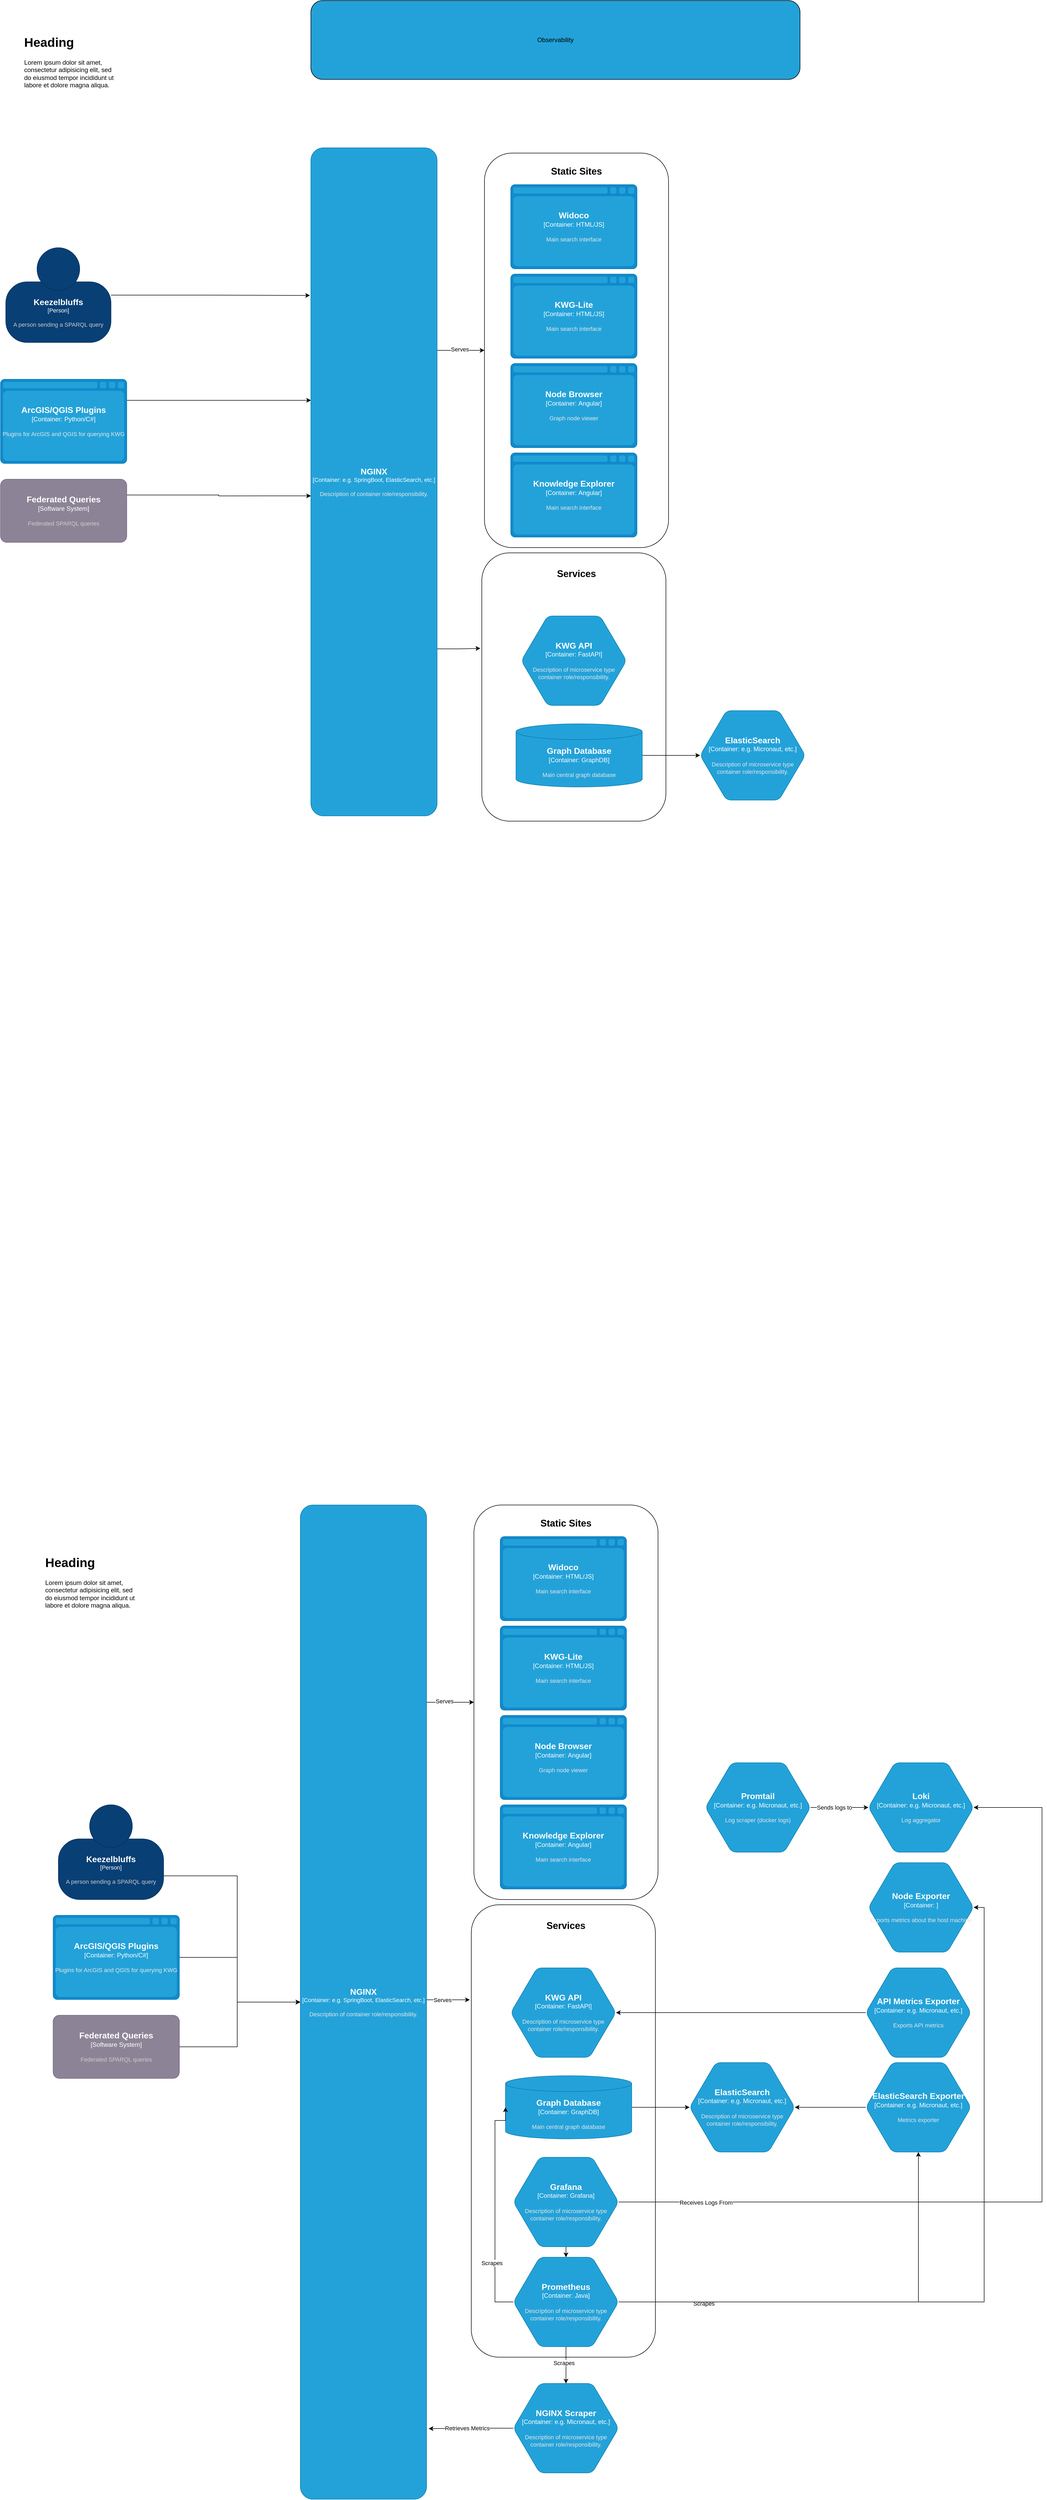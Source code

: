 <mxfile version="21.6.8" type="device">
  <diagram name="Page-1" id="OPUkF60SnhVL-nQb0_EN">
    <mxGraphModel dx="4805" dy="4138" grid="1" gridSize="10" guides="1" tooltips="1" connect="1" arrows="1" fold="1" page="1" pageScale="1" pageWidth="850" pageHeight="1100" math="0" shadow="0">
      <root>
        <mxCell id="0" />
        <mxCell id="1" parent="0" />
        <mxCell id="aphknM0xDIlrj1Ee1aa8-52" value="" style="rounded=1;whiteSpace=wrap;html=1;" parent="1" vertex="1">
          <mxGeometry x="25" y="1860" width="350" height="860" as="geometry" />
        </mxCell>
        <mxCell id="aphknM0xDIlrj1Ee1aa8-47" value="" style="rounded=1;whiteSpace=wrap;html=1;" parent="1" vertex="1">
          <mxGeometry x="30" y="1100" width="350" height="750" as="geometry" />
        </mxCell>
        <mxCell id="aphknM0xDIlrj1Ee1aa8-51" style="edgeStyle=orthogonalEdgeStyle;rounded=0;orthogonalLoop=1;jettySize=auto;html=1;exitX=1;exitY=0.5;exitDx=0;exitDy=0;exitPerimeter=0;" parent="1" source="Uv-bZiBAmTY63LAYibGB-25" target="aphknM0xDIlrj1Ee1aa8-50" edge="1">
          <mxGeometry relative="1" as="geometry" />
        </mxCell>
        <object placeholders="1" c4Type="Graph Database" c4Container="Container" c4Technology="GraphDB" c4Description="Main central graph database" label="&lt;font style=&quot;font-size: 16px&quot;&gt;&lt;b&gt;%c4Type%&lt;/b&gt;&lt;/font&gt;&lt;div&gt;[%c4Container%:&amp;nbsp;%c4Technology%]&lt;/div&gt;&lt;br&gt;&lt;div&gt;&lt;font style=&quot;font-size: 11px&quot;&gt;&lt;font color=&quot;#E6E6E6&quot;&gt;%c4Description%&lt;/font&gt;&lt;/div&gt;" id="Uv-bZiBAmTY63LAYibGB-25">
          <mxCell style="shape=cylinder3;size=15;whiteSpace=wrap;html=1;boundedLbl=1;rounded=0;labelBackgroundColor=none;fillColor=#23A2D9;fontSize=12;fontColor=#ffffff;align=center;strokeColor=#0E7DAD;metaEdit=1;points=[[0.5,0,0],[1,0.25,0],[1,0.5,0],[1,0.75,0],[0.5,1,0],[0,0.75,0],[0,0.5,0],[0,0.25,0]];resizable=0;" parent="1" vertex="1">
            <mxGeometry x="90" y="2185" width="240" height="120" as="geometry" />
          </mxCell>
        </object>
        <mxCell id="aphknM0xDIlrj1Ee1aa8-84" style="edgeStyle=orthogonalEdgeStyle;rounded=0;orthogonalLoop=1;jettySize=auto;html=1;exitX=1;exitY=0.75;exitDx=0;exitDy=0;exitPerimeter=0;" parent="1" source="Uv-bZiBAmTY63LAYibGB-40" target="aphknM0xDIlrj1Ee1aa8-42" edge="1">
          <mxGeometry relative="1" as="geometry">
            <Array as="points">
              <mxPoint x="-420" y="1805" />
              <mxPoint x="-420" y="2045" />
            </Array>
          </mxGeometry>
        </mxCell>
        <object placeholders="1" c4Name="Keezelbluffs" c4Type="Person" c4Description="A person sending a SPARQL query" label="&lt;font style=&quot;font-size: 16px&quot;&gt;&lt;b&gt;%c4Name%&lt;/b&gt;&lt;/font&gt;&lt;div&gt;[%c4Type%]&lt;/div&gt;&lt;br&gt;&lt;div&gt;&lt;font style=&quot;font-size: 11px&quot;&gt;&lt;font color=&quot;#cccccc&quot;&gt;%c4Description%&lt;/font&gt;&lt;/div&gt;" id="Uv-bZiBAmTY63LAYibGB-40">
          <mxCell style="html=1;fontSize=11;dashed=0;whiteSpace=wrap;fillColor=#083F75;strokeColor=#06315C;fontColor=#ffffff;shape=mxgraph.c4.person2;align=center;metaEdit=1;points=[[0.5,0,0],[1,0.5,0],[1,0.75,0],[0.75,1,0],[0.5,1,0],[0.25,1,0],[0,0.75,0],[0,0.5,0]];resizable=0;" parent="1" vertex="1">
            <mxGeometry x="-760" y="1670" width="200" height="180" as="geometry" />
          </mxCell>
        </object>
        <object placeholders="1" c4Type="Node Browser" c4Container="Container" c4Technology="Angular" c4Description="Graph node viewer" label="&lt;font style=&quot;font-size: 16px&quot;&gt;&lt;b&gt;%c4Type%&lt;/b&gt;&lt;/font&gt;&lt;div&gt;[%c4Container%:&amp;nbsp;%c4Technology%]&lt;/div&gt;&lt;br&gt;&lt;div&gt;&lt;font style=&quot;font-size: 11px&quot;&gt;&lt;font color=&quot;#E6E6E6&quot;&gt;%c4Description%&lt;/font&gt;&lt;/div&gt;" id="Uv-bZiBAmTY63LAYibGB-43">
          <mxCell style="shape=mxgraph.c4.webBrowserContainer2;whiteSpace=wrap;html=1;boundedLbl=1;rounded=0;labelBackgroundColor=none;strokeColor=#118ACD;fillColor=#23A2D9;strokeColor=#118ACD;strokeColor2=#0E7DAD;fontSize=12;fontColor=#ffffff;align=center;metaEdit=1;points=[[0.5,0,0],[1,0.25,0],[1,0.5,0],[1,0.75,0],[0.5,1,0],[0,0.75,0],[0,0.5,0],[0,0.25,0]];resizable=0;" parent="1" vertex="1">
            <mxGeometry x="80" y="1500" width="240" height="160" as="geometry" />
          </mxCell>
        </object>
        <object placeholders="1" c4Type="KWG API" c4Container="Container" c4Technology="FastAPI" c4Description="Description of microservice type container role/responsibility." label="&lt;font style=&quot;font-size: 16px&quot;&gt;&lt;b&gt;%c4Type%&lt;/b&gt;&lt;/font&gt;&lt;div&gt;[%c4Container%:&amp;nbsp;%c4Technology%]&lt;/div&gt;&lt;br&gt;&lt;div&gt;&lt;font style=&quot;font-size: 11px&quot;&gt;&lt;font color=&quot;#E6E6E6&quot;&gt;%c4Description%&lt;/font&gt;&lt;/div&gt;" id="Uv-bZiBAmTY63LAYibGB-45">
          <mxCell style="shape=hexagon;size=50;perimeter=hexagonPerimeter2;whiteSpace=wrap;html=1;fixedSize=1;rounded=1;labelBackgroundColor=none;fillColor=#23A2D9;fontSize=12;fontColor=#ffffff;align=center;strokeColor=#0E7DAD;metaEdit=1;points=[[0.5,0,0],[1,0.25,0],[1,0.5,0],[1,0.75,0],[0.5,1,0],[0,0.75,0],[0,0.5,0],[0,0.25,0]];resizable=0;" parent="1" vertex="1">
            <mxGeometry x="100" y="1980" width="200" height="170" as="geometry" />
          </mxCell>
        </object>
        <object placeholders="1" c4Type="Knowledge Explorer" c4Container="Container" c4Technology="Angular" c4Description="Main search interface" label="&lt;font style=&quot;font-size: 16px&quot;&gt;&lt;b&gt;%c4Type%&lt;/b&gt;&lt;/font&gt;&lt;div&gt;[%c4Container%:&amp;nbsp;%c4Technology%]&lt;/div&gt;&lt;br&gt;&lt;div&gt;&lt;font style=&quot;font-size: 11px&quot;&gt;&lt;font color=&quot;#E6E6E6&quot;&gt;%c4Description%&lt;/font&gt;&lt;/div&gt;" id="aphknM0xDIlrj1Ee1aa8-25">
          <mxCell style="shape=mxgraph.c4.webBrowserContainer2;whiteSpace=wrap;html=1;boundedLbl=1;rounded=0;labelBackgroundColor=none;strokeColor=#118ACD;fillColor=#23A2D9;strokeColor=#118ACD;strokeColor2=#0E7DAD;fontSize=12;fontColor=#ffffff;align=center;metaEdit=1;points=[[0.5,0,0],[1,0.25,0],[1,0.5,0],[1,0.75,0],[0.5,1,0],[0,0.75,0],[0,0.5,0],[0,0.25,0]];resizable=0;" parent="1" vertex="1">
            <mxGeometry x="80" y="1670" width="240" height="160" as="geometry" />
          </mxCell>
        </object>
        <mxCell id="aphknM0xDIlrj1Ee1aa8-82" style="edgeStyle=orthogonalEdgeStyle;rounded=0;orthogonalLoop=1;jettySize=auto;html=1;exitX=1;exitY=0.5;exitDx=0;exitDy=0;exitPerimeter=0;" parent="1" source="aphknM0xDIlrj1Ee1aa8-26" target="aphknM0xDIlrj1Ee1aa8-42" edge="1">
          <mxGeometry relative="1" as="geometry">
            <Array as="points">
              <mxPoint x="-420" y="1960" />
              <mxPoint x="-420" y="2045" />
            </Array>
          </mxGeometry>
        </mxCell>
        <object placeholders="1" c4Type="ArcGIS/QGIS Plugins" c4Container="Container" c4Technology="Python/C#" c4Description="Plugins for ArcGIS and QGIS for querying KWG" label="&lt;font style=&quot;font-size: 16px&quot;&gt;&lt;b&gt;%c4Type%&lt;/b&gt;&lt;/font&gt;&lt;div&gt;[%c4Container%:&amp;nbsp;%c4Technology%]&lt;/div&gt;&lt;br&gt;&lt;div&gt;&lt;font style=&quot;font-size: 11px&quot;&gt;&lt;font color=&quot;#E6E6E6&quot;&gt;%c4Description%&lt;/font&gt;&lt;/div&gt;" id="aphknM0xDIlrj1Ee1aa8-26">
          <mxCell style="shape=mxgraph.c4.webBrowserContainer2;whiteSpace=wrap;html=1;boundedLbl=1;rounded=0;labelBackgroundColor=none;strokeColor=#118ACD;fillColor=#23A2D9;strokeColor=#118ACD;strokeColor2=#0E7DAD;fontSize=12;fontColor=#ffffff;align=center;metaEdit=1;points=[[0.5,0,0],[1,0.25,0],[1,0.5,0],[1,0.75,0],[0.5,1,0],[0,0.75,0],[0,0.5,0],[0,0.25,0]];resizable=0;" parent="1" vertex="1">
            <mxGeometry x="-770" y="1880" width="240" height="160" as="geometry" />
          </mxCell>
        </object>
        <mxCell id="aphknM0xDIlrj1Ee1aa8-49" style="edgeStyle=orthogonalEdgeStyle;rounded=0;orthogonalLoop=1;jettySize=auto;html=1;exitX=1;exitY=0.25;exitDx=0;exitDy=0;exitPerimeter=0;" parent="1" source="aphknM0xDIlrj1Ee1aa8-42" target="aphknM0xDIlrj1Ee1aa8-47" edge="1">
          <mxGeometry relative="1" as="geometry">
            <Array as="points">
              <mxPoint x="-60" y="1475" />
            </Array>
          </mxGeometry>
        </mxCell>
        <mxCell id="aphknM0xDIlrj1Ee1aa8-75" value="Serves" style="edgeLabel;html=1;align=center;verticalAlign=middle;resizable=0;points=[];" parent="aphknM0xDIlrj1Ee1aa8-49" vertex="1" connectable="0">
          <mxGeometry x="0.4" y="2" relative="1" as="geometry">
            <mxPoint as="offset" />
          </mxGeometry>
        </mxCell>
        <mxCell id="aphknM0xDIlrj1Ee1aa8-74" style="edgeStyle=orthogonalEdgeStyle;rounded=0;orthogonalLoop=1;jettySize=auto;html=1;exitX=1;exitY=0.5;exitDx=0;exitDy=0;exitPerimeter=0;entryX=-0.008;entryY=0.21;entryDx=0;entryDy=0;entryPerimeter=0;" parent="1" source="aphknM0xDIlrj1Ee1aa8-42" target="aphknM0xDIlrj1Ee1aa8-52" edge="1">
          <mxGeometry relative="1" as="geometry">
            <Array as="points">
              <mxPoint x="-60" y="2041" />
            </Array>
          </mxGeometry>
        </mxCell>
        <mxCell id="aphknM0xDIlrj1Ee1aa8-76" value="Serves" style="edgeLabel;html=1;align=center;verticalAlign=middle;resizable=0;points=[];" parent="aphknM0xDIlrj1Ee1aa8-74" vertex="1" connectable="0">
          <mxGeometry x="-0.218" relative="1" as="geometry">
            <mxPoint as="offset" />
          </mxGeometry>
        </mxCell>
        <object placeholders="1" c4Name="NGINX" c4Type="Container" c4Technology="e.g. SpringBoot, ElasticSearch, etc." c4Description="Description of container role/responsibility." label="&lt;font style=&quot;font-size: 16px&quot;&gt;&lt;b&gt;%c4Name%&lt;/b&gt;&lt;/font&gt;&lt;div&gt;[%c4Type%: %c4Technology%]&lt;/div&gt;&lt;br&gt;&lt;div&gt;&lt;font style=&quot;font-size: 11px&quot;&gt;&lt;font color=&quot;#E6E6E6&quot;&gt;%c4Description%&lt;/font&gt;&lt;/div&gt;" id="aphknM0xDIlrj1Ee1aa8-42">
          <mxCell style="rounded=1;whiteSpace=wrap;html=1;fontSize=11;labelBackgroundColor=none;fillColor=#23A2D9;fontColor=#ffffff;align=center;arcSize=10;strokeColor=#0E7DAD;metaEdit=1;resizable=1;points=[[0.25,0,0],[0.5,0,0],[0.75,0,0],[1,0.25,0],[1,0.5,0],[1,0.75,0],[0.75,1,0],[0.5,1,0],[0.25,1,0],[0,0.75,0],[0,0.5,0],[0,0.25,0]];" parent="1" vertex="1">
            <mxGeometry x="-300" y="1100" width="240" height="1890" as="geometry" />
          </mxCell>
        </object>
        <object placeholders="1" c4Type="Widoco" c4Container="Container" c4Technology="HTML/JS" c4Description="Main search interface" label="&lt;font style=&quot;font-size: 16px&quot;&gt;&lt;b&gt;%c4Type%&lt;/b&gt;&lt;/font&gt;&lt;div&gt;[%c4Container%:&amp;nbsp;%c4Technology%]&lt;/div&gt;&lt;br&gt;&lt;div&gt;&lt;font style=&quot;font-size: 11px&quot;&gt;&lt;font color=&quot;#E6E6E6&quot;&gt;%c4Description%&lt;/font&gt;&lt;/div&gt;" id="aphknM0xDIlrj1Ee1aa8-43">
          <mxCell style="shape=mxgraph.c4.webBrowserContainer2;whiteSpace=wrap;html=1;boundedLbl=1;rounded=0;labelBackgroundColor=none;strokeColor=#118ACD;fillColor=#23A2D9;strokeColor=#118ACD;strokeColor2=#0E7DAD;fontSize=12;fontColor=#ffffff;align=center;metaEdit=1;points=[[0.5,0,0],[1,0.25,0],[1,0.5,0],[1,0.75,0],[0.5,1,0],[0,0.75,0],[0,0.5,0],[0,0.25,0]];resizable=0;" parent="1" vertex="1">
            <mxGeometry x="80" y="1160" width="240" height="160" as="geometry" />
          </mxCell>
        </object>
        <object placeholders="1" c4Type="KWG-Lite" c4Container="Container" c4Technology="HTML/JS" c4Description="Main search interface" label="&lt;font style=&quot;font-size: 16px&quot;&gt;&lt;b&gt;%c4Type%&lt;/b&gt;&lt;/font&gt;&lt;div&gt;[%c4Container%:&amp;nbsp;%c4Technology%]&lt;/div&gt;&lt;br&gt;&lt;div&gt;&lt;font style=&quot;font-size: 11px&quot;&gt;&lt;font color=&quot;#E6E6E6&quot;&gt;%c4Description%&lt;/font&gt;&lt;/div&gt;" id="aphknM0xDIlrj1Ee1aa8-44">
          <mxCell style="shape=mxgraph.c4.webBrowserContainer2;whiteSpace=wrap;html=1;boundedLbl=1;rounded=0;labelBackgroundColor=none;strokeColor=#118ACD;fillColor=#23A2D9;strokeColor=#118ACD;strokeColor2=#0E7DAD;fontSize=12;fontColor=#ffffff;align=center;metaEdit=1;points=[[0.5,0,0],[1,0.25,0],[1,0.5,0],[1,0.75,0],[0.5,1,0],[0,0.75,0],[0,0.5,0],[0,0.25,0]];resizable=0;" parent="1" vertex="1">
            <mxGeometry x="80" y="1330" width="240" height="160" as="geometry" />
          </mxCell>
        </object>
        <mxCell id="aphknM0xDIlrj1Ee1aa8-54" style="edgeStyle=orthogonalEdgeStyle;rounded=0;orthogonalLoop=1;jettySize=auto;html=1;exitX=0.5;exitY=1;exitDx=0;exitDy=0;exitPerimeter=0;entryX=0.5;entryY=0;entryDx=0;entryDy=0;entryPerimeter=0;" parent="1" source="aphknM0xDIlrj1Ee1aa8-45" target="aphknM0xDIlrj1Ee1aa8-46" edge="1">
          <mxGeometry relative="1" as="geometry" />
        </mxCell>
        <mxCell id="aphknM0xDIlrj1Ee1aa8-68" style="edgeStyle=orthogonalEdgeStyle;rounded=0;orthogonalLoop=1;jettySize=auto;html=1;exitX=1;exitY=0.5;exitDx=0;exitDy=0;exitPerimeter=0;entryX=1;entryY=0.5;entryDx=0;entryDy=0;entryPerimeter=0;" parent="1" source="aphknM0xDIlrj1Ee1aa8-45" target="aphknM0xDIlrj1Ee1aa8-60" edge="1">
          <mxGeometry relative="1" as="geometry">
            <Array as="points">
              <mxPoint x="1110" y="2425" />
              <mxPoint x="1110" y="1675" />
            </Array>
          </mxGeometry>
        </mxCell>
        <mxCell id="aphknM0xDIlrj1Ee1aa8-72" value="Receives Logs From" style="edgeLabel;html=1;align=center;verticalAlign=middle;resizable=0;points=[];" parent="aphknM0xDIlrj1Ee1aa8-68" vertex="1" connectable="0">
          <mxGeometry x="-0.803" y="-1" relative="1" as="geometry">
            <mxPoint as="offset" />
          </mxGeometry>
        </mxCell>
        <object placeholders="1" c4Type="Grafana" c4Container="Container" c4Technology="Grafana" c4Description="Description of microservice type container role/responsibility." label="&lt;font style=&quot;font-size: 16px&quot;&gt;&lt;b&gt;%c4Type%&lt;/b&gt;&lt;/font&gt;&lt;div&gt;[%c4Container%:&amp;nbsp;%c4Technology%]&lt;/div&gt;&lt;br&gt;&lt;div&gt;&lt;font style=&quot;font-size: 11px&quot;&gt;&lt;font color=&quot;#E6E6E6&quot;&gt;%c4Description%&lt;/font&gt;&lt;/div&gt;" id="aphknM0xDIlrj1Ee1aa8-45">
          <mxCell style="shape=hexagon;size=50;perimeter=hexagonPerimeter2;whiteSpace=wrap;html=1;fixedSize=1;rounded=1;labelBackgroundColor=none;fillColor=#23A2D9;fontSize=12;fontColor=#ffffff;align=center;strokeColor=#0E7DAD;metaEdit=1;points=[[0.5,0,0],[1,0.25,0],[1,0.5,0],[1,0.75,0],[0.5,1,0],[0,0.75,0],[0,0.5,0],[0,0.25,0]];resizable=0;" parent="1" vertex="1">
            <mxGeometry x="105" y="2340" width="200" height="170" as="geometry" />
          </mxCell>
        </object>
        <mxCell id="aphknM0xDIlrj1Ee1aa8-56" style="edgeStyle=orthogonalEdgeStyle;rounded=0;orthogonalLoop=1;jettySize=auto;html=1;exitX=0;exitY=0.5;exitDx=0;exitDy=0;exitPerimeter=0;entryX=0;entryY=0.5;entryDx=0;entryDy=0;entryPerimeter=0;" parent="1" source="aphknM0xDIlrj1Ee1aa8-46" target="Uv-bZiBAmTY63LAYibGB-25" edge="1">
          <mxGeometry relative="1" as="geometry">
            <Array as="points">
              <mxPoint x="70" y="2615" />
              <mxPoint x="70" y="2270" />
            </Array>
          </mxGeometry>
        </mxCell>
        <mxCell id="aphknM0xDIlrj1Ee1aa8-71" value="Scrapes" style="edgeLabel;html=1;align=center;verticalAlign=middle;resizable=0;points=[];" parent="aphknM0xDIlrj1Ee1aa8-56" vertex="1" connectable="0">
          <mxGeometry x="-0.488" y="6" relative="1" as="geometry">
            <mxPoint as="offset" />
          </mxGeometry>
        </mxCell>
        <mxCell id="aphknM0xDIlrj1Ee1aa8-59" style="edgeStyle=orthogonalEdgeStyle;rounded=0;orthogonalLoop=1;jettySize=auto;html=1;exitX=1;exitY=0.5;exitDx=0;exitDy=0;exitPerimeter=0;" parent="1" source="aphknM0xDIlrj1Ee1aa8-46" target="aphknM0xDIlrj1Ee1aa8-57" edge="1">
          <mxGeometry relative="1" as="geometry" />
        </mxCell>
        <mxCell id="aphknM0xDIlrj1Ee1aa8-70" value="Scrapes" style="edgeLabel;html=1;align=center;verticalAlign=middle;resizable=0;points=[];" parent="aphknM0xDIlrj1Ee1aa8-59" vertex="1" connectable="0">
          <mxGeometry x="-0.621" y="-3" relative="1" as="geometry">
            <mxPoint as="offset" />
          </mxGeometry>
        </mxCell>
        <mxCell id="aphknM0xDIlrj1Ee1aa8-64" style="edgeStyle=orthogonalEdgeStyle;rounded=0;orthogonalLoop=1;jettySize=auto;html=1;exitX=0.5;exitY=1;exitDx=0;exitDy=0;exitPerimeter=0;" parent="1" source="aphknM0xDIlrj1Ee1aa8-46" target="aphknM0xDIlrj1Ee1aa8-61" edge="1">
          <mxGeometry relative="1" as="geometry" />
        </mxCell>
        <mxCell id="aphknM0xDIlrj1Ee1aa8-69" value="Scrapes" style="edgeLabel;html=1;align=center;verticalAlign=middle;resizable=0;points=[];" parent="aphknM0xDIlrj1Ee1aa8-64" vertex="1" connectable="0">
          <mxGeometry x="-0.131" y="-4" relative="1" as="geometry">
            <mxPoint as="offset" />
          </mxGeometry>
        </mxCell>
        <mxCell id="aphknM0xDIlrj1Ee1aa8-73" style="edgeStyle=orthogonalEdgeStyle;rounded=0;orthogonalLoop=1;jettySize=auto;html=1;exitX=1;exitY=0.5;exitDx=0;exitDy=0;exitPerimeter=0;entryX=1;entryY=0.5;entryDx=0;entryDy=0;entryPerimeter=0;" parent="1" source="aphknM0xDIlrj1Ee1aa8-46" target="aphknM0xDIlrj1Ee1aa8-67" edge="1">
          <mxGeometry relative="1" as="geometry" />
        </mxCell>
        <object placeholders="1" c4Type="Prometheus" c4Container="Container" c4Technology="Java" c4Description="Description of microservice type container role/responsibility." label="&lt;font style=&quot;font-size: 16px&quot;&gt;&lt;b&gt;%c4Type%&lt;/b&gt;&lt;/font&gt;&lt;div&gt;[%c4Container%:&amp;nbsp;%c4Technology%]&lt;/div&gt;&lt;br&gt;&lt;div&gt;&lt;font style=&quot;font-size: 11px&quot;&gt;&lt;font color=&quot;#E6E6E6&quot;&gt;%c4Description%&lt;/font&gt;&lt;/div&gt;" id="aphknM0xDIlrj1Ee1aa8-46">
          <mxCell style="shape=hexagon;size=50;perimeter=hexagonPerimeter2;whiteSpace=wrap;html=1;fixedSize=1;rounded=1;labelBackgroundColor=none;fillColor=#23A2D9;fontSize=12;fontColor=#ffffff;align=center;strokeColor=#0E7DAD;metaEdit=1;points=[[0.5,0,0],[1,0.25,0],[1,0.5,0],[1,0.75,0],[0.5,1,0],[0,0.75,0],[0,0.5,0],[0,0.25,0]];resizable=0;" parent="1" vertex="1">
            <mxGeometry x="105" y="2530" width="200" height="170" as="geometry" />
          </mxCell>
        </object>
        <mxCell id="aphknM0xDIlrj1Ee1aa8-48" value="&lt;font style=&quot;font-size: 18px;&quot;&gt;Static Sites&lt;/font&gt;" style="text;html=1;strokeColor=none;fillColor=none;align=center;verticalAlign=middle;whiteSpace=wrap;rounded=0;fontStyle=1" parent="1" vertex="1">
          <mxGeometry x="145" y="1120" width="120" height="30" as="geometry" />
        </mxCell>
        <object placeholders="1" c4Type="ElasticSearch" c4Container="Container" c4Technology="e.g. Micronaut, etc." c4Description="Description of microservice type container role/responsibility." label="&lt;font style=&quot;font-size: 16px&quot;&gt;&lt;b&gt;%c4Type%&lt;/b&gt;&lt;/font&gt;&lt;div&gt;[%c4Container%:&amp;nbsp;%c4Technology%]&lt;/div&gt;&lt;br&gt;&lt;div&gt;&lt;font style=&quot;font-size: 11px&quot;&gt;&lt;font color=&quot;#E6E6E6&quot;&gt;%c4Description%&lt;/font&gt;&lt;/div&gt;" id="aphknM0xDIlrj1Ee1aa8-50">
          <mxCell style="shape=hexagon;size=50;perimeter=hexagonPerimeter2;whiteSpace=wrap;html=1;fixedSize=1;rounded=1;labelBackgroundColor=none;fillColor=#23A2D9;fontSize=12;fontColor=#ffffff;align=center;strokeColor=#0E7DAD;metaEdit=1;points=[[0.5,0,0],[1,0.25,0],[1,0.5,0],[1,0.75,0],[0.5,1,0],[0,0.75,0],[0,0.5,0],[0,0.25,0]];resizable=0;" parent="1" vertex="1">
            <mxGeometry x="440" y="2160" width="200" height="170" as="geometry" />
          </mxCell>
        </object>
        <mxCell id="aphknM0xDIlrj1Ee1aa8-53" value="&lt;font style=&quot;font-size: 18px;&quot;&gt;Services&lt;/font&gt;" style="text;html=1;strokeColor=none;fillColor=none;align=center;verticalAlign=middle;whiteSpace=wrap;rounded=0;fontStyle=1" parent="1" vertex="1">
          <mxGeometry x="145" y="1885" width="120" height="30" as="geometry" />
        </mxCell>
        <mxCell id="aphknM0xDIlrj1Ee1aa8-58" style="edgeStyle=orthogonalEdgeStyle;rounded=0;orthogonalLoop=1;jettySize=auto;html=1;exitX=0;exitY=0.5;exitDx=0;exitDy=0;exitPerimeter=0;entryX=1;entryY=0.5;entryDx=0;entryDy=0;entryPerimeter=0;" parent="1" source="aphknM0xDIlrj1Ee1aa8-57" target="aphknM0xDIlrj1Ee1aa8-50" edge="1">
          <mxGeometry relative="1" as="geometry" />
        </mxCell>
        <object placeholders="1" c4Type="ElasticSearch Exporter" c4Container="Container" c4Technology="e.g. Micronaut, etc." c4Description="Metrics exporter" label="&lt;font style=&quot;font-size: 16px&quot;&gt;&lt;b&gt;%c4Type%&lt;/b&gt;&lt;/font&gt;&lt;div&gt;[%c4Container%:&amp;nbsp;%c4Technology%]&lt;/div&gt;&lt;br&gt;&lt;div&gt;&lt;font style=&quot;font-size: 11px&quot;&gt;&lt;font color=&quot;#E6E6E6&quot;&gt;%c4Description%&lt;/font&gt;&lt;/div&gt;" id="aphknM0xDIlrj1Ee1aa8-57">
          <mxCell style="shape=hexagon;size=50;perimeter=hexagonPerimeter2;whiteSpace=wrap;html=1;fixedSize=1;rounded=1;labelBackgroundColor=none;fillColor=#23A2D9;fontSize=12;fontColor=#ffffff;align=center;strokeColor=#0E7DAD;metaEdit=1;points=[[0.5,0,0],[1,0.25,0],[1,0.5,0],[1,0.75,0],[0.5,1,0],[0,0.75,0],[0,0.5,0],[0,0.25,0]];resizable=0;" parent="1" vertex="1">
            <mxGeometry x="775" y="2160" width="200" height="170" as="geometry" />
          </mxCell>
        </object>
        <object placeholders="1" c4Type="Loki" c4Container="Container" c4Technology="e.g. Micronaut, etc." c4Description="Log aggregator" label="&lt;font style=&quot;font-size: 16px&quot;&gt;&lt;b&gt;%c4Type%&lt;/b&gt;&lt;/font&gt;&lt;div&gt;[%c4Container%:&amp;nbsp;%c4Technology%]&lt;/div&gt;&lt;br&gt;&lt;div&gt;&lt;font style=&quot;font-size: 11px&quot;&gt;&lt;font color=&quot;#E6E6E6&quot;&gt;%c4Description%&lt;/font&gt;&lt;/div&gt;" id="aphknM0xDIlrj1Ee1aa8-60">
          <mxCell style="shape=hexagon;size=50;perimeter=hexagonPerimeter2;whiteSpace=wrap;html=1;fixedSize=1;rounded=1;labelBackgroundColor=none;fillColor=#23A2D9;fontSize=12;fontColor=#ffffff;align=center;strokeColor=#0E7DAD;metaEdit=1;points=[[0.5,0,0],[1,0.25,0],[1,0.5,0],[1,0.75,0],[0.5,1,0],[0,0.75,0],[0,0.5,0],[0,0.25,0]];resizable=0;" parent="1" vertex="1">
            <mxGeometry x="780" y="1590" width="200" height="170" as="geometry" />
          </mxCell>
        </object>
        <mxCell id="aphknM0xDIlrj1Ee1aa8-62" style="edgeStyle=orthogonalEdgeStyle;rounded=0;orthogonalLoop=1;jettySize=auto;html=1;exitX=0;exitY=0.5;exitDx=0;exitDy=0;exitPerimeter=0;entryX=1.016;entryY=0.929;entryDx=0;entryDy=0;entryPerimeter=0;" parent="1" source="aphknM0xDIlrj1Ee1aa8-61" target="aphknM0xDIlrj1Ee1aa8-42" edge="1">
          <mxGeometry relative="1" as="geometry" />
        </mxCell>
        <mxCell id="aphknM0xDIlrj1Ee1aa8-63" value="Retrieves Metrics" style="edgeLabel;html=1;align=center;verticalAlign=middle;resizable=0;points=[];" parent="aphknM0xDIlrj1Ee1aa8-62" vertex="1" connectable="0">
          <mxGeometry x="0.382" y="1" relative="1" as="geometry">
            <mxPoint x="23" y="-2" as="offset" />
          </mxGeometry>
        </mxCell>
        <object placeholders="1" c4Type="NGINX Scraper" c4Container="Container" c4Technology="e.g. Micronaut, etc." c4Description="Description of microservice type container role/responsibility." label="&lt;font style=&quot;font-size: 16px&quot;&gt;&lt;b&gt;%c4Type%&lt;/b&gt;&lt;/font&gt;&lt;div&gt;[%c4Container%:&amp;nbsp;%c4Technology%]&lt;/div&gt;&lt;br&gt;&lt;div&gt;&lt;font style=&quot;font-size: 11px&quot;&gt;&lt;font color=&quot;#E6E6E6&quot;&gt;%c4Description%&lt;/font&gt;&lt;/div&gt;" id="aphknM0xDIlrj1Ee1aa8-61">
          <mxCell style="shape=hexagon;size=50;perimeter=hexagonPerimeter2;whiteSpace=wrap;html=1;fixedSize=1;rounded=1;labelBackgroundColor=none;fillColor=#23A2D9;fontSize=12;fontColor=#ffffff;align=center;strokeColor=#0E7DAD;metaEdit=1;points=[[0.5,0,0],[1,0.25,0],[1,0.5,0],[1,0.75,0],[0.5,1,0],[0,0.75,0],[0,0.5,0],[0,0.25,0]];resizable=0;" parent="1" vertex="1">
            <mxGeometry x="105" y="2770" width="200" height="170" as="geometry" />
          </mxCell>
        </object>
        <mxCell id="aphknM0xDIlrj1Ee1aa8-66" style="edgeStyle=orthogonalEdgeStyle;rounded=0;orthogonalLoop=1;jettySize=auto;html=1;exitX=0;exitY=0.5;exitDx=0;exitDy=0;exitPerimeter=0;" parent="1" source="aphknM0xDIlrj1Ee1aa8-65" target="Uv-bZiBAmTY63LAYibGB-45" edge="1">
          <mxGeometry relative="1" as="geometry" />
        </mxCell>
        <object placeholders="1" c4Type="API Metrics Exporter" c4Container="Container" c4Technology="e.g. Micronaut, etc." c4Description="Exports API metrics" label="&lt;font style=&quot;font-size: 16px&quot;&gt;&lt;b&gt;%c4Type%&lt;/b&gt;&lt;/font&gt;&lt;div&gt;[%c4Container%:&amp;nbsp;%c4Technology%]&lt;/div&gt;&lt;br&gt;&lt;div&gt;&lt;font style=&quot;font-size: 11px&quot;&gt;&lt;font color=&quot;#E6E6E6&quot;&gt;%c4Description%&lt;/font&gt;&lt;/div&gt;" id="aphknM0xDIlrj1Ee1aa8-65">
          <mxCell style="shape=hexagon;size=50;perimeter=hexagonPerimeter2;whiteSpace=wrap;html=1;fixedSize=1;rounded=1;labelBackgroundColor=none;fillColor=#23A2D9;fontSize=12;fontColor=#ffffff;align=center;strokeColor=#0E7DAD;metaEdit=1;points=[[0.5,0,0],[1,0.25,0],[1,0.5,0],[1,0.75,0],[0.5,1,0],[0,0.75,0],[0,0.5,0],[0,0.25,0]];resizable=0;" parent="1" vertex="1">
            <mxGeometry x="775" y="1980" width="200" height="170" as="geometry" />
          </mxCell>
        </object>
        <object placeholders="1" c4Type="Node Exporter" c4Container="Container" c4Technology="" c4Description="Exports metrics about the host machine" label="&lt;font style=&quot;font-size: 16px&quot;&gt;&lt;b&gt;%c4Type%&lt;/b&gt;&lt;/font&gt;&lt;div&gt;[%c4Container%:&amp;nbsp;%c4Technology%]&lt;/div&gt;&lt;br&gt;&lt;div&gt;&lt;font style=&quot;font-size: 11px&quot;&gt;&lt;font color=&quot;#E6E6E6&quot;&gt;%c4Description%&lt;/font&gt;&lt;/div&gt;" id="aphknM0xDIlrj1Ee1aa8-67">
          <mxCell style="shape=hexagon;size=50;perimeter=hexagonPerimeter2;whiteSpace=wrap;html=1;fixedSize=1;rounded=1;labelBackgroundColor=none;fillColor=#23A2D9;fontSize=12;fontColor=#ffffff;align=center;strokeColor=#0E7DAD;metaEdit=1;points=[[0.5,0,0],[1,0.25,0],[1,0.5,0],[1,0.75,0],[0.5,1,0],[0,0.75,0],[0,0.5,0],[0,0.25,0]];resizable=0;" parent="1" vertex="1">
            <mxGeometry x="780" y="1780" width="200" height="170" as="geometry" />
          </mxCell>
        </object>
        <mxCell id="aphknM0xDIlrj1Ee1aa8-78" style="edgeStyle=orthogonalEdgeStyle;rounded=0;orthogonalLoop=1;jettySize=auto;html=1;exitX=1;exitY=0.5;exitDx=0;exitDy=0;exitPerimeter=0;" parent="1" source="aphknM0xDIlrj1Ee1aa8-77" target="aphknM0xDIlrj1Ee1aa8-60" edge="1">
          <mxGeometry relative="1" as="geometry" />
        </mxCell>
        <mxCell id="aphknM0xDIlrj1Ee1aa8-79" value="Sends logs to" style="edgeLabel;html=1;align=center;verticalAlign=middle;resizable=0;points=[];" parent="aphknM0xDIlrj1Ee1aa8-78" vertex="1" connectable="0">
          <mxGeometry x="-0.452" y="-1" relative="1" as="geometry">
            <mxPoint x="15" y="-1" as="offset" />
          </mxGeometry>
        </mxCell>
        <object placeholders="1" c4Type="Promtail" c4Container="Container" c4Technology="e.g. Micronaut, etc." c4Description="Log scraper (docker logs)" label="&lt;font style=&quot;font-size: 16px&quot;&gt;&lt;b&gt;%c4Type%&lt;/b&gt;&lt;/font&gt;&lt;div&gt;[%c4Container%:&amp;nbsp;%c4Technology%]&lt;/div&gt;&lt;br&gt;&lt;div&gt;&lt;font style=&quot;font-size: 11px&quot;&gt;&lt;font color=&quot;#E6E6E6&quot;&gt;%c4Description%&lt;/font&gt;&lt;/div&gt;" id="aphknM0xDIlrj1Ee1aa8-77">
          <mxCell style="shape=hexagon;size=50;perimeter=hexagonPerimeter2;whiteSpace=wrap;html=1;fixedSize=1;rounded=1;labelBackgroundColor=none;fillColor=#23A2D9;fontSize=12;fontColor=#ffffff;align=center;strokeColor=#0E7DAD;metaEdit=1;points=[[0.5,0,0],[1,0.25,0],[1,0.5,0],[1,0.75,0],[0.5,1,0],[0,0.75,0],[0,0.5,0],[0,0.25,0]];resizable=0;" parent="1" vertex="1">
            <mxGeometry x="470" y="1590" width="200" height="170" as="geometry" />
          </mxCell>
        </object>
        <mxCell id="aphknM0xDIlrj1Ee1aa8-81" style="edgeStyle=orthogonalEdgeStyle;rounded=0;orthogonalLoop=1;jettySize=auto;html=1;exitX=1;exitY=0.5;exitDx=0;exitDy=0;exitPerimeter=0;" parent="1" source="aphknM0xDIlrj1Ee1aa8-80" target="aphknM0xDIlrj1Ee1aa8-42" edge="1">
          <mxGeometry relative="1" as="geometry">
            <Array as="points">
              <mxPoint x="-420" y="2130" />
              <mxPoint x="-420" y="2045" />
            </Array>
          </mxGeometry>
        </mxCell>
        <object placeholders="1" c4Name="Federated Queries" c4Type="Software System" c4Description="Federated SPARQL queries" label="&lt;font style=&quot;font-size: 16px&quot;&gt;&lt;b&gt;%c4Name%&lt;/b&gt;&lt;/font&gt;&lt;div&gt;[%c4Type%]&lt;/div&gt;&lt;br&gt;&lt;div&gt;&lt;font style=&quot;font-size: 11px&quot;&gt;&lt;font color=&quot;#cccccc&quot;&gt;%c4Description%&lt;/font&gt;&lt;/div&gt;" id="aphknM0xDIlrj1Ee1aa8-80">
          <mxCell style="rounded=1;whiteSpace=wrap;html=1;labelBackgroundColor=none;fillColor=#8C8496;fontColor=#ffffff;align=center;arcSize=10;strokeColor=#736782;metaEdit=1;resizable=0;points=[[0.25,0,0],[0.5,0,0],[0.75,0,0],[1,0.25,0],[1,0.5,0],[1,0.75,0],[0.75,1,0],[0.5,1,0],[0.25,1,0],[0,0.75,0],[0,0.5,0],[0,0.25,0]];" parent="1" vertex="1">
            <mxGeometry x="-770" y="2070" width="240" height="120" as="geometry" />
          </mxCell>
        </object>
        <mxCell id="c0Rzv0VzRdYHW8hoyaXf-1" value="" style="rounded=1;whiteSpace=wrap;html=1;" vertex="1" parent="1">
          <mxGeometry x="45" y="-710" width="350" height="510" as="geometry" />
        </mxCell>
        <mxCell id="c0Rzv0VzRdYHW8hoyaXf-2" value="" style="rounded=1;whiteSpace=wrap;html=1;" vertex="1" parent="1">
          <mxGeometry x="50" y="-1470" width="350" height="750" as="geometry" />
        </mxCell>
        <mxCell id="c0Rzv0VzRdYHW8hoyaXf-3" style="edgeStyle=orthogonalEdgeStyle;rounded=0;orthogonalLoop=1;jettySize=auto;html=1;exitX=1;exitY=0.5;exitDx=0;exitDy=0;exitPerimeter=0;" edge="1" parent="1" source="c0Rzv0VzRdYHW8hoyaXf-4" target="c0Rzv0VzRdYHW8hoyaXf-32">
          <mxGeometry relative="1" as="geometry" />
        </mxCell>
        <object placeholders="1" c4Type="Graph Database" c4Container="Container" c4Technology="GraphDB" c4Description="Main central graph database" label="&lt;font style=&quot;font-size: 16px&quot;&gt;&lt;b&gt;%c4Type%&lt;/b&gt;&lt;/font&gt;&lt;div&gt;[%c4Container%:&amp;nbsp;%c4Technology%]&lt;/div&gt;&lt;br&gt;&lt;div&gt;&lt;font style=&quot;font-size: 11px&quot;&gt;&lt;font color=&quot;#E6E6E6&quot;&gt;%c4Description%&lt;/font&gt;&lt;/div&gt;" id="c0Rzv0VzRdYHW8hoyaXf-4">
          <mxCell style="shape=cylinder3;size=15;whiteSpace=wrap;html=1;boundedLbl=1;rounded=0;labelBackgroundColor=none;fillColor=#23A2D9;fontSize=12;fontColor=#ffffff;align=center;strokeColor=#0E7DAD;metaEdit=1;points=[[0.5,0,0],[1,0.25,0],[1,0.5,0],[1,0.75,0],[0.5,1,0],[0,0.75,0],[0,0.5,0],[0,0.25,0]];resizable=0;" vertex="1" parent="1">
            <mxGeometry x="110" y="-385" width="240" height="120" as="geometry" />
          </mxCell>
        </object>
        <mxCell id="c0Rzv0VzRdYHW8hoyaXf-52" style="edgeStyle=orthogonalEdgeStyle;rounded=0;orthogonalLoop=1;jettySize=auto;html=1;exitX=1;exitY=0.5;exitDx=0;exitDy=0;exitPerimeter=0;entryX=-0.007;entryY=0.221;entryDx=0;entryDy=0;entryPerimeter=0;" edge="1" parent="1" source="c0Rzv0VzRdYHW8hoyaXf-6" target="c0Rzv0VzRdYHW8hoyaXf-16">
          <mxGeometry relative="1" as="geometry" />
        </mxCell>
        <object placeholders="1" c4Name="Keezelbluffs" c4Type="Person" c4Description="A person sending a SPARQL query" label="&lt;font style=&quot;font-size: 16px&quot;&gt;&lt;b&gt;%c4Name%&lt;/b&gt;&lt;/font&gt;&lt;div&gt;[%c4Type%]&lt;/div&gt;&lt;br&gt;&lt;div&gt;&lt;font style=&quot;font-size: 11px&quot;&gt;&lt;font color=&quot;#cccccc&quot;&gt;%c4Description%&lt;/font&gt;&lt;/div&gt;" id="c0Rzv0VzRdYHW8hoyaXf-6">
          <mxCell style="html=1;fontSize=11;dashed=0;whiteSpace=wrap;fillColor=#083F75;strokeColor=#06315C;fontColor=#ffffff;shape=mxgraph.c4.person2;align=center;metaEdit=1;points=[[0.5,0,0],[1,0.5,0],[1,0.75,0],[0.75,1,0],[0.5,1,0],[0.25,1,0],[0,0.75,0],[0,0.5,0]];resizable=0;" vertex="1" parent="1">
            <mxGeometry x="-860" y="-1290" width="200" height="180" as="geometry" />
          </mxCell>
        </object>
        <object placeholders="1" c4Type="Node Browser" c4Container="Container" c4Technology="Angular" c4Description="Graph node viewer" label="&lt;font style=&quot;font-size: 16px&quot;&gt;&lt;b&gt;%c4Type%&lt;/b&gt;&lt;/font&gt;&lt;div&gt;[%c4Container%:&amp;nbsp;%c4Technology%]&lt;/div&gt;&lt;br&gt;&lt;div&gt;&lt;font style=&quot;font-size: 11px&quot;&gt;&lt;font color=&quot;#E6E6E6&quot;&gt;%c4Description%&lt;/font&gt;&lt;/div&gt;" id="c0Rzv0VzRdYHW8hoyaXf-7">
          <mxCell style="shape=mxgraph.c4.webBrowserContainer2;whiteSpace=wrap;html=1;boundedLbl=1;rounded=0;labelBackgroundColor=none;strokeColor=#118ACD;fillColor=#23A2D9;strokeColor=#118ACD;strokeColor2=#0E7DAD;fontSize=12;fontColor=#ffffff;align=center;metaEdit=1;points=[[0.5,0,0],[1,0.25,0],[1,0.5,0],[1,0.75,0],[0.5,1,0],[0,0.75,0],[0,0.5,0],[0,0.25,0]];resizable=0;" vertex="1" parent="1">
            <mxGeometry x="100" y="-1070" width="240" height="160" as="geometry" />
          </mxCell>
        </object>
        <object placeholders="1" c4Type="KWG API" c4Container="Container" c4Technology="FastAPI" c4Description="Description of microservice type container role/responsibility." label="&lt;font style=&quot;font-size: 16px&quot;&gt;&lt;b&gt;%c4Type%&lt;/b&gt;&lt;/font&gt;&lt;div&gt;[%c4Container%:&amp;nbsp;%c4Technology%]&lt;/div&gt;&lt;br&gt;&lt;div&gt;&lt;font style=&quot;font-size: 11px&quot;&gt;&lt;font color=&quot;#E6E6E6&quot;&gt;%c4Description%&lt;/font&gt;&lt;/div&gt;" id="c0Rzv0VzRdYHW8hoyaXf-8">
          <mxCell style="shape=hexagon;size=50;perimeter=hexagonPerimeter2;whiteSpace=wrap;html=1;fixedSize=1;rounded=1;labelBackgroundColor=none;fillColor=#23A2D9;fontSize=12;fontColor=#ffffff;align=center;strokeColor=#0E7DAD;metaEdit=1;points=[[0.5,0,0],[1,0.25,0],[1,0.5,0],[1,0.75,0],[0.5,1,0],[0,0.75,0],[0,0.5,0],[0,0.25,0]];resizable=0;" vertex="1" parent="1">
            <mxGeometry x="120" y="-590" width="200" height="170" as="geometry" />
          </mxCell>
        </object>
        <object placeholders="1" c4Type="Knowledge Explorer" c4Container="Container" c4Technology="Angular" c4Description="Main search interface" label="&lt;font style=&quot;font-size: 16px&quot;&gt;&lt;b&gt;%c4Type%&lt;/b&gt;&lt;/font&gt;&lt;div&gt;[%c4Container%:&amp;nbsp;%c4Technology%]&lt;/div&gt;&lt;br&gt;&lt;div&gt;&lt;font style=&quot;font-size: 11px&quot;&gt;&lt;font color=&quot;#E6E6E6&quot;&gt;%c4Description%&lt;/font&gt;&lt;/div&gt;" id="c0Rzv0VzRdYHW8hoyaXf-9">
          <mxCell style="shape=mxgraph.c4.webBrowserContainer2;whiteSpace=wrap;html=1;boundedLbl=1;rounded=0;labelBackgroundColor=none;strokeColor=#118ACD;fillColor=#23A2D9;strokeColor=#118ACD;strokeColor2=#0E7DAD;fontSize=12;fontColor=#ffffff;align=center;metaEdit=1;points=[[0.5,0,0],[1,0.25,0],[1,0.5,0],[1,0.75,0],[0.5,1,0],[0,0.75,0],[0,0.5,0],[0,0.25,0]];resizable=0;" vertex="1" parent="1">
            <mxGeometry x="100" y="-900" width="240" height="160" as="geometry" />
          </mxCell>
        </object>
        <mxCell id="c0Rzv0VzRdYHW8hoyaXf-53" style="edgeStyle=orthogonalEdgeStyle;rounded=0;orthogonalLoop=1;jettySize=auto;html=1;exitX=1;exitY=0.25;exitDx=0;exitDy=0;exitPerimeter=0;entryX=0.001;entryY=0.378;entryDx=0;entryDy=0;entryPerimeter=0;" edge="1" parent="1" source="c0Rzv0VzRdYHW8hoyaXf-11" target="c0Rzv0VzRdYHW8hoyaXf-16">
          <mxGeometry relative="1" as="geometry" />
        </mxCell>
        <object placeholders="1" c4Type="ArcGIS/QGIS Plugins" c4Container="Container" c4Technology="Python/C#" c4Description="Plugins for ArcGIS and QGIS for querying KWG" label="&lt;font style=&quot;font-size: 16px&quot;&gt;&lt;b&gt;%c4Type%&lt;/b&gt;&lt;/font&gt;&lt;div&gt;[%c4Container%:&amp;nbsp;%c4Technology%]&lt;/div&gt;&lt;br&gt;&lt;div&gt;&lt;font style=&quot;font-size: 11px&quot;&gt;&lt;font color=&quot;#E6E6E6&quot;&gt;%c4Description%&lt;/font&gt;&lt;/div&gt;" id="c0Rzv0VzRdYHW8hoyaXf-11">
          <mxCell style="shape=mxgraph.c4.webBrowserContainer2;whiteSpace=wrap;html=1;boundedLbl=1;rounded=0;labelBackgroundColor=none;strokeColor=#118ACD;fillColor=#23A2D9;strokeColor=#118ACD;strokeColor2=#0E7DAD;fontSize=12;fontColor=#ffffff;align=center;metaEdit=1;points=[[0.5,0,0],[1,0.25,0],[1,0.5,0],[1,0.75,0],[0.5,1,0],[0,0.75,0],[0,0.5,0],[0,0.25,0]];resizable=0;" vertex="1" parent="1">
            <mxGeometry x="-870" y="-1040" width="240" height="160" as="geometry" />
          </mxCell>
        </object>
        <mxCell id="c0Rzv0VzRdYHW8hoyaXf-12" style="edgeStyle=orthogonalEdgeStyle;rounded=0;orthogonalLoop=1;jettySize=auto;html=1;exitX=1;exitY=0.25;exitDx=0;exitDy=0;exitPerimeter=0;" edge="1" parent="1" source="c0Rzv0VzRdYHW8hoyaXf-16" target="c0Rzv0VzRdYHW8hoyaXf-2">
          <mxGeometry relative="1" as="geometry">
            <Array as="points">
              <mxPoint x="-40" y="-1095" />
            </Array>
          </mxGeometry>
        </mxCell>
        <mxCell id="c0Rzv0VzRdYHW8hoyaXf-13" value="Serves" style="edgeLabel;html=1;align=center;verticalAlign=middle;resizable=0;points=[];" vertex="1" connectable="0" parent="c0Rzv0VzRdYHW8hoyaXf-12">
          <mxGeometry x="0.4" y="2" relative="1" as="geometry">
            <mxPoint as="offset" />
          </mxGeometry>
        </mxCell>
        <mxCell id="c0Rzv0VzRdYHW8hoyaXf-56" style="edgeStyle=orthogonalEdgeStyle;rounded=0;orthogonalLoop=1;jettySize=auto;html=1;exitX=1;exitY=0.75;exitDx=0;exitDy=0;exitPerimeter=0;entryX=-0.008;entryY=0.356;entryDx=0;entryDy=0;entryPerimeter=0;" edge="1" parent="1" source="c0Rzv0VzRdYHW8hoyaXf-16" target="c0Rzv0VzRdYHW8hoyaXf-1">
          <mxGeometry relative="1" as="geometry" />
        </mxCell>
        <object placeholders="1" c4Name="NGINX" c4Type="Container" c4Technology="e.g. SpringBoot, ElasticSearch, etc." c4Description="Description of container role/responsibility." label="&lt;font style=&quot;font-size: 16px&quot;&gt;&lt;b&gt;%c4Name%&lt;/b&gt;&lt;/font&gt;&lt;div&gt;[%c4Type%: %c4Technology%]&lt;/div&gt;&lt;br&gt;&lt;div&gt;&lt;font style=&quot;font-size: 11px&quot;&gt;&lt;font color=&quot;#E6E6E6&quot;&gt;%c4Description%&lt;/font&gt;&lt;/div&gt;" id="c0Rzv0VzRdYHW8hoyaXf-16">
          <mxCell style="rounded=1;whiteSpace=wrap;html=1;fontSize=11;labelBackgroundColor=none;fillColor=#23A2D9;fontColor=#ffffff;align=center;arcSize=10;strokeColor=#0E7DAD;metaEdit=1;resizable=1;points=[[0.25,0,0],[0.5,0,0],[0.75,0,0],[1,0.25,0],[1,0.5,0],[1,0.75,0],[0.75,1,0],[0.5,1,0],[0.25,1,0],[0,0.75,0],[0,0.5,0],[0,0.25,0]];" vertex="1" parent="1">
            <mxGeometry x="-280" y="-1480" width="240" height="1270" as="geometry" />
          </mxCell>
        </object>
        <object placeholders="1" c4Type="Widoco" c4Container="Container" c4Technology="HTML/JS" c4Description="Main search interface" label="&lt;font style=&quot;font-size: 16px&quot;&gt;&lt;b&gt;%c4Type%&lt;/b&gt;&lt;/font&gt;&lt;div&gt;[%c4Container%:&amp;nbsp;%c4Technology%]&lt;/div&gt;&lt;br&gt;&lt;div&gt;&lt;font style=&quot;font-size: 11px&quot;&gt;&lt;font color=&quot;#E6E6E6&quot;&gt;%c4Description%&lt;/font&gt;&lt;/div&gt;" id="c0Rzv0VzRdYHW8hoyaXf-17">
          <mxCell style="shape=mxgraph.c4.webBrowserContainer2;whiteSpace=wrap;html=1;boundedLbl=1;rounded=0;labelBackgroundColor=none;strokeColor=#118ACD;fillColor=#23A2D9;strokeColor=#118ACD;strokeColor2=#0E7DAD;fontSize=12;fontColor=#ffffff;align=center;metaEdit=1;points=[[0.5,0,0],[1,0.25,0],[1,0.5,0],[1,0.75,0],[0.5,1,0],[0,0.75,0],[0,0.5,0],[0,0.25,0]];resizable=0;" vertex="1" parent="1">
            <mxGeometry x="100" y="-1410" width="240" height="160" as="geometry" />
          </mxCell>
        </object>
        <object placeholders="1" c4Type="KWG-Lite" c4Container="Container" c4Technology="HTML/JS" c4Description="Main search interface" label="&lt;font style=&quot;font-size: 16px&quot;&gt;&lt;b&gt;%c4Type%&lt;/b&gt;&lt;/font&gt;&lt;div&gt;[%c4Container%:&amp;nbsp;%c4Technology%]&lt;/div&gt;&lt;br&gt;&lt;div&gt;&lt;font style=&quot;font-size: 11px&quot;&gt;&lt;font color=&quot;#E6E6E6&quot;&gt;%c4Description%&lt;/font&gt;&lt;/div&gt;" id="c0Rzv0VzRdYHW8hoyaXf-18">
          <mxCell style="shape=mxgraph.c4.webBrowserContainer2;whiteSpace=wrap;html=1;boundedLbl=1;rounded=0;labelBackgroundColor=none;strokeColor=#118ACD;fillColor=#23A2D9;strokeColor=#118ACD;strokeColor2=#0E7DAD;fontSize=12;fontColor=#ffffff;align=center;metaEdit=1;points=[[0.5,0,0],[1,0.25,0],[1,0.5,0],[1,0.75,0],[0.5,1,0],[0,0.75,0],[0,0.5,0],[0,0.25,0]];resizable=0;" vertex="1" parent="1">
            <mxGeometry x="100" y="-1240" width="240" height="160" as="geometry" />
          </mxCell>
        </object>
        <mxCell id="c0Rzv0VzRdYHW8hoyaXf-31" value="&lt;font style=&quot;font-size: 18px;&quot;&gt;Static Sites&lt;/font&gt;" style="text;html=1;strokeColor=none;fillColor=none;align=center;verticalAlign=middle;whiteSpace=wrap;rounded=0;fontStyle=1" vertex="1" parent="1">
          <mxGeometry x="165" y="-1450" width="120" height="30" as="geometry" />
        </mxCell>
        <object placeholders="1" c4Type="ElasticSearch" c4Container="Container" c4Technology="e.g. Micronaut, etc." c4Description="Description of microservice type container role/responsibility." label="&lt;font style=&quot;font-size: 16px&quot;&gt;&lt;b&gt;%c4Type%&lt;/b&gt;&lt;/font&gt;&lt;div&gt;[%c4Container%:&amp;nbsp;%c4Technology%]&lt;/div&gt;&lt;br&gt;&lt;div&gt;&lt;font style=&quot;font-size: 11px&quot;&gt;&lt;font color=&quot;#E6E6E6&quot;&gt;%c4Description%&lt;/font&gt;&lt;/div&gt;" id="c0Rzv0VzRdYHW8hoyaXf-32">
          <mxCell style="shape=hexagon;size=50;perimeter=hexagonPerimeter2;whiteSpace=wrap;html=1;fixedSize=1;rounded=1;labelBackgroundColor=none;fillColor=#23A2D9;fontSize=12;fontColor=#ffffff;align=center;strokeColor=#0E7DAD;metaEdit=1;points=[[0.5,0,0],[1,0.25,0],[1,0.5,0],[1,0.75,0],[0.5,1,0],[0,0.75,0],[0,0.5,0],[0,0.25,0]];resizable=0;" vertex="1" parent="1">
            <mxGeometry x="460" y="-410" width="200" height="170" as="geometry" />
          </mxCell>
        </object>
        <mxCell id="c0Rzv0VzRdYHW8hoyaXf-33" value="&lt;font style=&quot;font-size: 18px;&quot;&gt;Services&lt;/font&gt;" style="text;html=1;strokeColor=none;fillColor=none;align=center;verticalAlign=middle;whiteSpace=wrap;rounded=0;fontStyle=1" vertex="1" parent="1">
          <mxGeometry x="165" y="-685" width="120" height="30" as="geometry" />
        </mxCell>
        <mxCell id="c0Rzv0VzRdYHW8hoyaXf-54" style="edgeStyle=orthogonalEdgeStyle;rounded=0;orthogonalLoop=1;jettySize=auto;html=1;exitX=1;exitY=0.25;exitDx=0;exitDy=0;exitPerimeter=0;entryX=0.001;entryY=0.521;entryDx=0;entryDy=0;entryPerimeter=0;" edge="1" parent="1" source="c0Rzv0VzRdYHW8hoyaXf-47" target="c0Rzv0VzRdYHW8hoyaXf-16">
          <mxGeometry relative="1" as="geometry" />
        </mxCell>
        <object placeholders="1" c4Name="Federated Queries" c4Type="Software System" c4Description="Federated SPARQL queries" label="&lt;font style=&quot;font-size: 16px&quot;&gt;&lt;b&gt;%c4Name%&lt;/b&gt;&lt;/font&gt;&lt;div&gt;[%c4Type%]&lt;/div&gt;&lt;br&gt;&lt;div&gt;&lt;font style=&quot;font-size: 11px&quot;&gt;&lt;font color=&quot;#cccccc&quot;&gt;%c4Description%&lt;/font&gt;&lt;/div&gt;" id="c0Rzv0VzRdYHW8hoyaXf-47">
          <mxCell style="rounded=1;whiteSpace=wrap;html=1;labelBackgroundColor=none;fillColor=#8C8496;fontColor=#ffffff;align=center;arcSize=10;strokeColor=#736782;metaEdit=1;resizable=0;points=[[0.25,0,0],[0.5,0,0],[0.75,0,0],[1,0.25,0],[1,0.5,0],[1,0.75,0],[0.75,1,0],[0.5,1,0],[0.25,1,0],[0,0.75,0],[0,0.5,0],[0,0.25,0]];" vertex="1" parent="1">
            <mxGeometry x="-870" y="-850" width="240" height="120" as="geometry" />
          </mxCell>
        </object>
        <mxCell id="c0Rzv0VzRdYHW8hoyaXf-48" value="Observability" style="rounded=1;whiteSpace=wrap;html=1;fillColor=#23A2D9;" vertex="1" parent="1">
          <mxGeometry x="-280" y="-1760" width="930" height="150" as="geometry" />
        </mxCell>
        <mxCell id="c0Rzv0VzRdYHW8hoyaXf-57" value="&lt;h1&gt;Heading&lt;/h1&gt;&lt;p&gt;Lorem ipsum dolor sit amet, consectetur adipisicing elit, sed do eiusmod tempor incididunt ut labore et dolore magna aliqua.&lt;/p&gt;" style="text;html=1;strokeColor=none;fillColor=none;spacing=5;spacingTop=-20;whiteSpace=wrap;overflow=hidden;rounded=0;" vertex="1" parent="1">
          <mxGeometry x="-790" y="1190" width="190" height="120" as="geometry" />
        </mxCell>
        <mxCell id="c0Rzv0VzRdYHW8hoyaXf-58" value="&lt;h1&gt;Heading&lt;/h1&gt;&lt;p&gt;Lorem ipsum dolor sit amet, consectetur adipisicing elit, sed do eiusmod tempor incididunt ut labore et dolore magna aliqua.&lt;/p&gt;" style="text;html=1;strokeColor=none;fillColor=none;spacing=5;spacingTop=-20;whiteSpace=wrap;overflow=hidden;rounded=0;" vertex="1" parent="1">
          <mxGeometry x="-830" y="-1700" width="190" height="120" as="geometry" />
        </mxCell>
      </root>
    </mxGraphModel>
  </diagram>
</mxfile>

